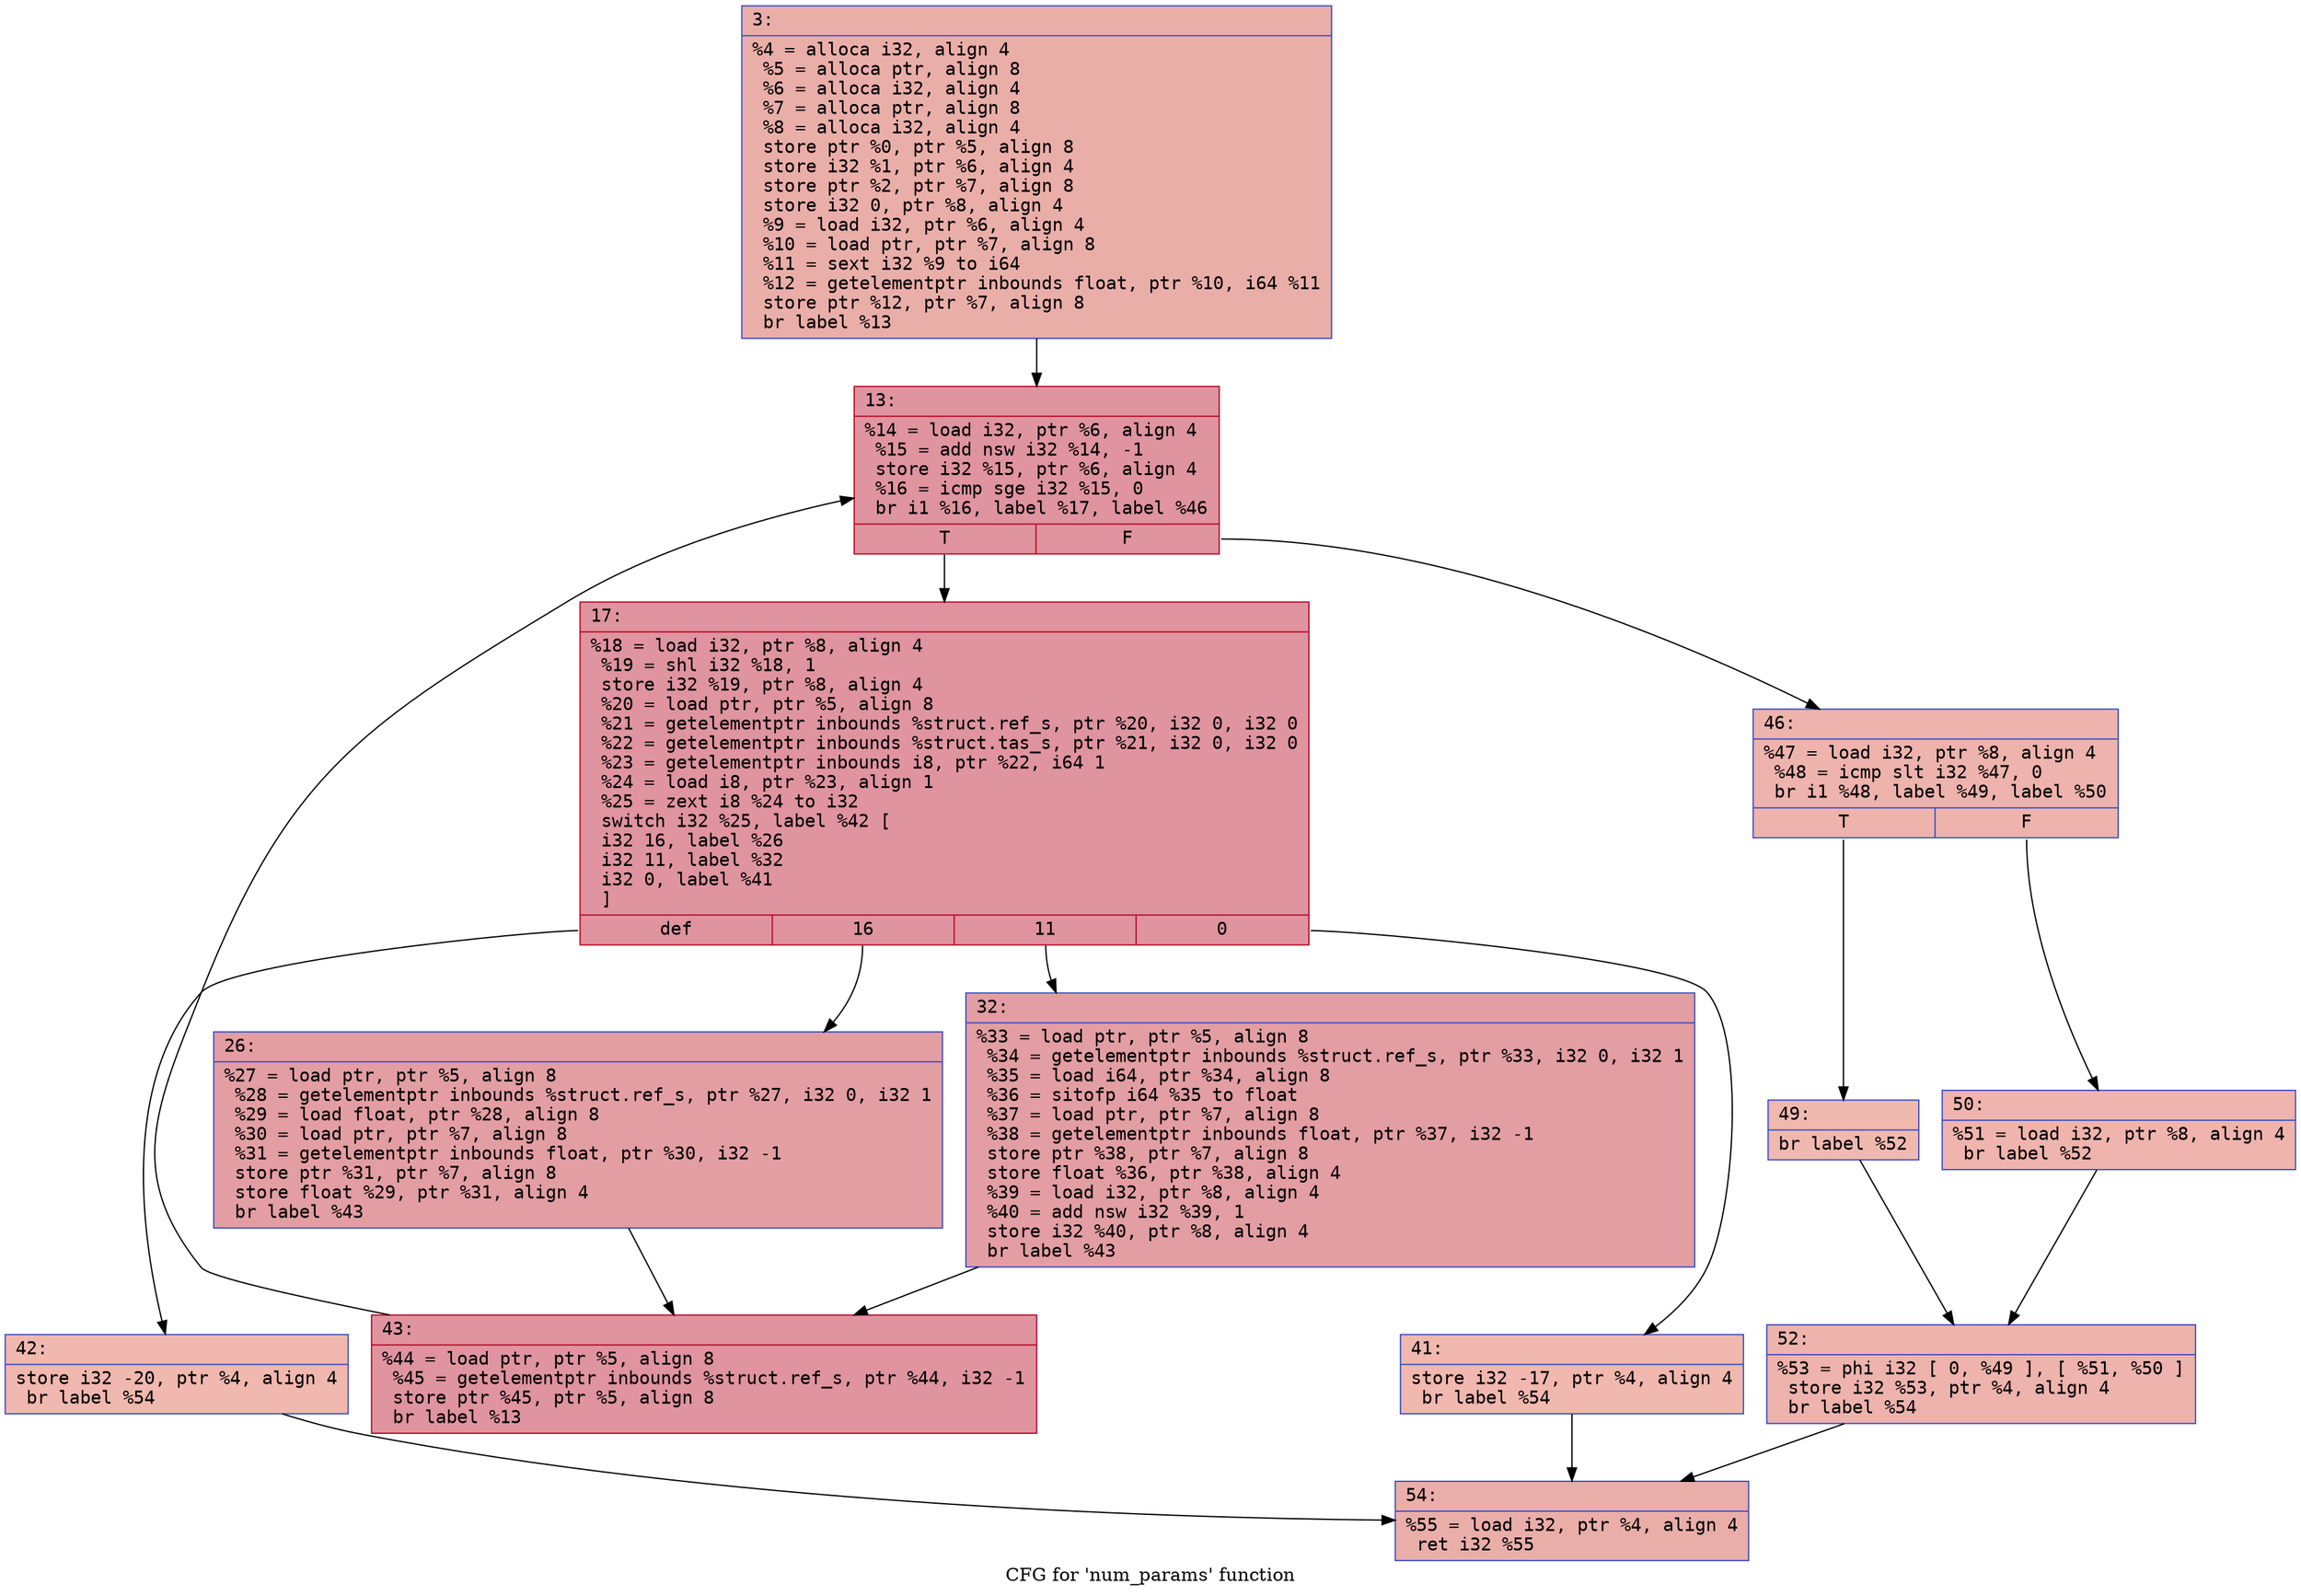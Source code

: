 digraph "CFG for 'num_params' function" {
	label="CFG for 'num_params' function";

	Node0x6000035968f0 [shape=record,color="#3d50c3ff", style=filled, fillcolor="#d0473d70" fontname="Courier",label="{3:\l|  %4 = alloca i32, align 4\l  %5 = alloca ptr, align 8\l  %6 = alloca i32, align 4\l  %7 = alloca ptr, align 8\l  %8 = alloca i32, align 4\l  store ptr %0, ptr %5, align 8\l  store i32 %1, ptr %6, align 4\l  store ptr %2, ptr %7, align 8\l  store i32 0, ptr %8, align 4\l  %9 = load i32, ptr %6, align 4\l  %10 = load ptr, ptr %7, align 8\l  %11 = sext i32 %9 to i64\l  %12 = getelementptr inbounds float, ptr %10, i64 %11\l  store ptr %12, ptr %7, align 8\l  br label %13\l}"];
	Node0x6000035968f0 -> Node0x600003596940[tooltip="3 -> 13\nProbability 100.00%" ];
	Node0x600003596940 [shape=record,color="#b70d28ff", style=filled, fillcolor="#b70d2870" fontname="Courier",label="{13:\l|  %14 = load i32, ptr %6, align 4\l  %15 = add nsw i32 %14, -1\l  store i32 %15, ptr %6, align 4\l  %16 = icmp sge i32 %15, 0\l  br i1 %16, label %17, label %46\l|{<s0>T|<s1>F}}"];
	Node0x600003596940:s0 -> Node0x600003596990[tooltip="13 -> 17\nProbability 96.88%" ];
	Node0x600003596940:s1 -> Node0x600003596b70[tooltip="13 -> 46\nProbability 3.12%" ];
	Node0x600003596990 [shape=record,color="#b70d28ff", style=filled, fillcolor="#b70d2870" fontname="Courier",label="{17:\l|  %18 = load i32, ptr %8, align 4\l  %19 = shl i32 %18, 1\l  store i32 %19, ptr %8, align 4\l  %20 = load ptr, ptr %5, align 8\l  %21 = getelementptr inbounds %struct.ref_s, ptr %20, i32 0, i32 0\l  %22 = getelementptr inbounds %struct.tas_s, ptr %21, i32 0, i32 0\l  %23 = getelementptr inbounds i8, ptr %22, i64 1\l  %24 = load i8, ptr %23, align 1\l  %25 = zext i8 %24 to i32\l  switch i32 %25, label %42 [\l    i32 16, label %26\l    i32 11, label %32\l    i32 0, label %41\l  ]\l|{<s0>def|<s1>16|<s2>11|<s3>0}}"];
	Node0x600003596990:s0 -> Node0x600003596ad0[tooltip="17 -> 42\nProbability 1.56%" ];
	Node0x600003596990:s1 -> Node0x6000035969e0[tooltip="17 -> 26\nProbability 48.44%" ];
	Node0x600003596990:s2 -> Node0x600003596a30[tooltip="17 -> 32\nProbability 48.44%" ];
	Node0x600003596990:s3 -> Node0x600003596a80[tooltip="17 -> 41\nProbability 1.56%" ];
	Node0x6000035969e0 [shape=record,color="#3d50c3ff", style=filled, fillcolor="#be242e70" fontname="Courier",label="{26:\l|  %27 = load ptr, ptr %5, align 8\l  %28 = getelementptr inbounds %struct.ref_s, ptr %27, i32 0, i32 1\l  %29 = load float, ptr %28, align 8\l  %30 = load ptr, ptr %7, align 8\l  %31 = getelementptr inbounds float, ptr %30, i32 -1\l  store ptr %31, ptr %7, align 8\l  store float %29, ptr %31, align 4\l  br label %43\l}"];
	Node0x6000035969e0 -> Node0x600003596b20[tooltip="26 -> 43\nProbability 100.00%" ];
	Node0x600003596a30 [shape=record,color="#3d50c3ff", style=filled, fillcolor="#be242e70" fontname="Courier",label="{32:\l|  %33 = load ptr, ptr %5, align 8\l  %34 = getelementptr inbounds %struct.ref_s, ptr %33, i32 0, i32 1\l  %35 = load i64, ptr %34, align 8\l  %36 = sitofp i64 %35 to float\l  %37 = load ptr, ptr %7, align 8\l  %38 = getelementptr inbounds float, ptr %37, i32 -1\l  store ptr %38, ptr %7, align 8\l  store float %36, ptr %38, align 4\l  %39 = load i32, ptr %8, align 4\l  %40 = add nsw i32 %39, 1\l  store i32 %40, ptr %8, align 4\l  br label %43\l}"];
	Node0x600003596a30 -> Node0x600003596b20[tooltip="32 -> 43\nProbability 100.00%" ];
	Node0x600003596a80 [shape=record,color="#3d50c3ff", style=filled, fillcolor="#dc5d4a70" fontname="Courier",label="{41:\l|  store i32 -17, ptr %4, align 4\l  br label %54\l}"];
	Node0x600003596a80 -> Node0x600003596cb0[tooltip="41 -> 54\nProbability 100.00%" ];
	Node0x600003596ad0 [shape=record,color="#3d50c3ff", style=filled, fillcolor="#dc5d4a70" fontname="Courier",label="{42:\l|  store i32 -20, ptr %4, align 4\l  br label %54\l}"];
	Node0x600003596ad0 -> Node0x600003596cb0[tooltip="42 -> 54\nProbability 100.00%" ];
	Node0x600003596b20 [shape=record,color="#b70d28ff", style=filled, fillcolor="#b70d2870" fontname="Courier",label="{43:\l|  %44 = load ptr, ptr %5, align 8\l  %45 = getelementptr inbounds %struct.ref_s, ptr %44, i32 -1\l  store ptr %45, ptr %5, align 8\l  br label %13\l}"];
	Node0x600003596b20 -> Node0x600003596940[tooltip="43 -> 13\nProbability 100.00%" ];
	Node0x600003596b70 [shape=record,color="#3d50c3ff", style=filled, fillcolor="#d6524470" fontname="Courier",label="{46:\l|  %47 = load i32, ptr %8, align 4\l  %48 = icmp slt i32 %47, 0\l  br i1 %48, label %49, label %50\l|{<s0>T|<s1>F}}"];
	Node0x600003596b70:s0 -> Node0x600003596bc0[tooltip="46 -> 49\nProbability 37.50%" ];
	Node0x600003596b70:s1 -> Node0x600003596c10[tooltip="46 -> 50\nProbability 62.50%" ];
	Node0x600003596bc0 [shape=record,color="#3d50c3ff", style=filled, fillcolor="#de614d70" fontname="Courier",label="{49:\l|  br label %52\l}"];
	Node0x600003596bc0 -> Node0x600003596c60[tooltip="49 -> 52\nProbability 100.00%" ];
	Node0x600003596c10 [shape=record,color="#3d50c3ff", style=filled, fillcolor="#d8564670" fontname="Courier",label="{50:\l|  %51 = load i32, ptr %8, align 4\l  br label %52\l}"];
	Node0x600003596c10 -> Node0x600003596c60[tooltip="50 -> 52\nProbability 100.00%" ];
	Node0x600003596c60 [shape=record,color="#3d50c3ff", style=filled, fillcolor="#d6524470" fontname="Courier",label="{52:\l|  %53 = phi i32 [ 0, %49 ], [ %51, %50 ]\l  store i32 %53, ptr %4, align 4\l  br label %54\l}"];
	Node0x600003596c60 -> Node0x600003596cb0[tooltip="52 -> 54\nProbability 100.00%" ];
	Node0x600003596cb0 [shape=record,color="#3d50c3ff", style=filled, fillcolor="#d0473d70" fontname="Courier",label="{54:\l|  %55 = load i32, ptr %4, align 4\l  ret i32 %55\l}"];
}
